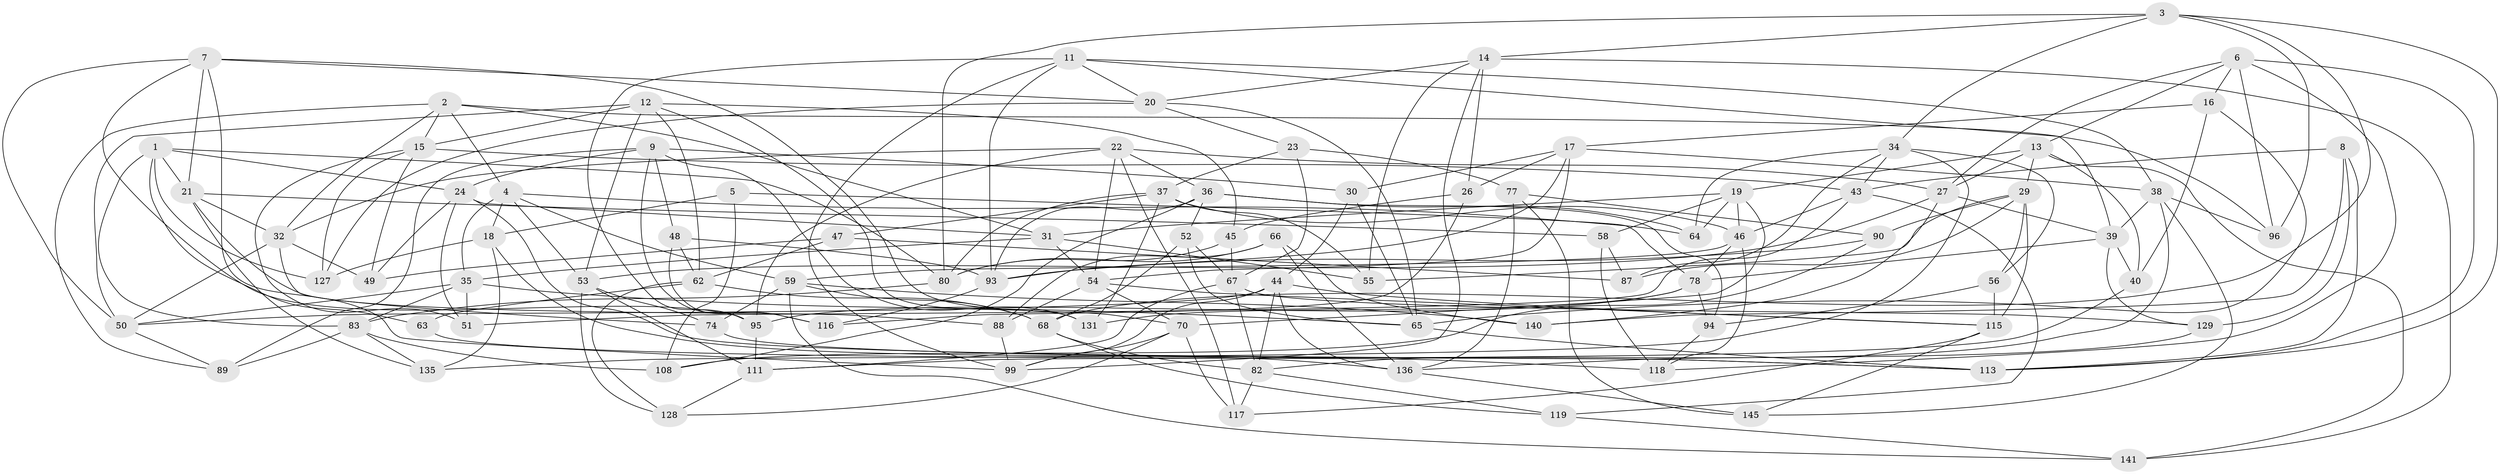 // original degree distribution, {4: 1.0}
// Generated by graph-tools (version 1.1) at 2025/42/03/06/25 10:42:16]
// undirected, 92 vertices, 234 edges
graph export_dot {
graph [start="1"]
  node [color=gray90,style=filled];
  1 [super="+76"];
  2 [super="+112"];
  3 [super="+130"];
  4 [super="+110"];
  5;
  6 [super="+98"];
  7 [super="+10"];
  8;
  9 [super="+41"];
  11 [super="+33"];
  12 [super="+106"];
  13 [super="+134"];
  14 [super="+84"];
  15 [super="+28"];
  16;
  17 [super="+139"];
  18 [super="+69"];
  19 [super="+132"];
  20 [super="+75"];
  21 [super="+60"];
  22 [super="+42"];
  23;
  24 [super="+25"];
  26;
  27 [super="+85"];
  29 [super="+107"];
  30;
  31 [super="+61"];
  32 [super="+79"];
  34 [super="+123"];
  35 [super="+86"];
  36 [super="+81"];
  37 [super="+97"];
  38 [super="+91"];
  39 [super="+120"];
  40;
  43 [super="+57"];
  44 [super="+71"];
  45;
  46 [super="+72"];
  47;
  48;
  49;
  50 [super="+124"];
  51;
  52;
  53 [super="+143"];
  54 [super="+103"];
  55;
  56;
  58;
  59 [super="+73"];
  62 [super="+138"];
  63;
  64;
  65 [super="+126"];
  66;
  67 [super="+105"];
  68 [super="+100"];
  70 [super="+102"];
  74;
  77;
  78 [super="+92"];
  80 [super="+114"];
  82 [super="+133"];
  83 [super="+101"];
  87;
  88;
  89;
  90;
  93 [super="+125"];
  94;
  95 [super="+104"];
  96;
  99 [super="+109"];
  108;
  111 [super="+122"];
  113 [super="+121"];
  115 [super="+142"];
  116;
  117;
  118 [super="+137"];
  119;
  127;
  128;
  129;
  131;
  135;
  136 [super="+144"];
  140;
  141;
  145;
  1 -- 127;
  1 -- 63;
  1 -- 24;
  1 -- 21;
  1 -- 83;
  1 -- 80;
  2 -- 96;
  2 -- 89;
  2 -- 4;
  2 -- 32;
  2 -- 31;
  2 -- 15;
  3 -- 80;
  3 -- 96;
  3 -- 113;
  3 -- 34;
  3 -- 14;
  3 -- 68;
  4 -- 35;
  4 -- 53;
  4 -- 64;
  4 -- 18;
  4 -- 59;
  5 -- 108;
  5 -- 18 [weight=2];
  5 -- 78;
  6 -- 118;
  6 -- 13;
  6 -- 27;
  6 -- 16;
  6 -- 96;
  6 -- 113;
  7 -- 95;
  7 -- 21;
  7 -- 20;
  7 -- 99;
  7 -- 70;
  7 -- 50;
  8 -- 129;
  8 -- 140;
  8 -- 113;
  8 -- 43;
  9 -- 116;
  9 -- 48;
  9 -- 89;
  9 -- 24;
  9 -- 131;
  9 -- 30;
  11 -- 20;
  11 -- 95;
  11 -- 38;
  11 -- 99;
  11 -- 93;
  11 -- 39;
  12 -- 15;
  12 -- 131;
  12 -- 62;
  12 -- 50;
  12 -- 53;
  12 -- 45;
  13 -- 141;
  13 -- 27;
  13 -- 40;
  13 -- 29;
  13 -- 19;
  14 -- 20;
  14 -- 55;
  14 -- 26;
  14 -- 141;
  14 -- 99;
  15 -- 43;
  15 -- 49;
  15 -- 51;
  15 -- 127;
  16 -- 65;
  16 -- 40;
  16 -- 17;
  17 -- 38;
  17 -- 26;
  17 -- 93;
  17 -- 30;
  17 -- 54;
  18 -- 127;
  18 -- 136;
  18 -- 135;
  19 -- 46;
  19 -- 58;
  19 -- 64;
  19 -- 31;
  19 -- 70;
  20 -- 127;
  20 -- 65;
  20 -- 23;
  21 -- 135;
  21 -- 58;
  21 -- 32;
  21 -- 88;
  22 -- 117;
  22 -- 36;
  22 -- 54;
  22 -- 27;
  22 -- 32;
  22 -- 95;
  23 -- 77;
  23 -- 67;
  23 -- 37;
  24 -- 49;
  24 -- 51;
  24 -- 31;
  24 -- 113;
  26 -- 116;
  26 -- 45;
  27 -- 53;
  27 -- 39;
  27 -- 140;
  29 -- 90;
  29 -- 56;
  29 -- 115;
  29 -- 87;
  29 -- 55;
  30 -- 44;
  30 -- 65;
  31 -- 35;
  31 -- 54;
  31 -- 55;
  32 -- 74;
  32 -- 49;
  32 -- 50;
  34 -- 87;
  34 -- 56;
  34 -- 64;
  34 -- 43;
  34 -- 135;
  35 -- 51;
  35 -- 65;
  35 -- 83;
  35 -- 50;
  36 -- 108;
  36 -- 94;
  36 -- 64;
  36 -- 52;
  36 -- 93;
  37 -- 80;
  37 -- 55;
  37 -- 47;
  37 -- 131;
  37 -- 46;
  38 -- 96;
  38 -- 82;
  38 -- 145;
  38 -- 39;
  39 -- 129;
  39 -- 40;
  39 -- 78;
  40 -- 111;
  43 -- 119;
  43 -- 51;
  43 -- 46;
  44 -- 136;
  44 -- 50;
  44 -- 115;
  44 -- 82;
  44 -- 99;
  45 -- 80;
  45 -- 67;
  46 -- 78;
  46 -- 118;
  46 -- 59;
  47 -- 49;
  47 -- 87;
  47 -- 62;
  48 -- 93;
  48 -- 116;
  48 -- 62;
  50 -- 89;
  52 -- 67;
  52 -- 65;
  52 -- 68;
  53 -- 128;
  53 -- 74;
  53 -- 111;
  54 -- 88;
  54 -- 115;
  54 -- 70;
  56 -- 94;
  56 -- 115;
  58 -- 118;
  58 -- 87;
  59 -- 140;
  59 -- 68;
  59 -- 74;
  59 -- 141;
  62 -- 128;
  62 -- 63;
  62 -- 68;
  63 -- 118 [weight=2];
  65 -- 113;
  66 -- 140;
  66 -- 88;
  66 -- 136;
  66 -- 80;
  67 -- 129;
  67 -- 111;
  67 -- 82;
  68 -- 82;
  68 -- 119;
  70 -- 117;
  70 -- 128;
  70 -- 99;
  74 -- 113;
  77 -- 136;
  77 -- 90;
  77 -- 145;
  78 -- 95;
  78 -- 94;
  78 -- 131;
  80 -- 83;
  82 -- 117;
  82 -- 119;
  83 -- 135;
  83 -- 108;
  83 -- 89;
  88 -- 99;
  90 -- 108;
  90 -- 93;
  93 -- 116;
  94 -- 118;
  95 -- 111 [weight=2];
  111 -- 128;
  115 -- 117;
  115 -- 145;
  119 -- 141;
  129 -- 136;
  136 -- 145;
}
